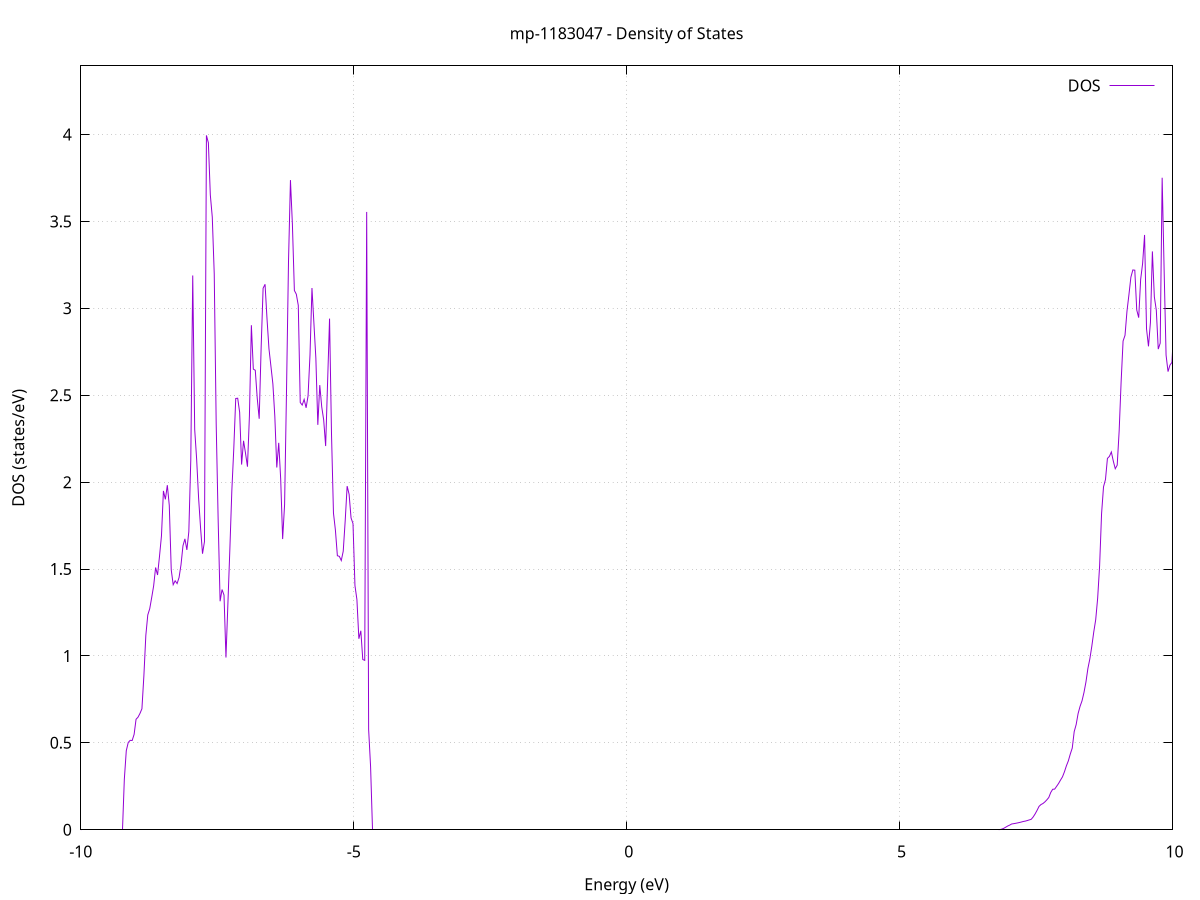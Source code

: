 set title 'mp-1183047 - Density of States'
set xlabel 'Energy (eV)'
set ylabel 'DOS (states/eV)'
set grid
set xrange [-10:10]
set yrange [0:4.395]
set xzeroaxis lt -1
set terminal png size 800,600
set output 'mp-1183047_dos_gnuplot.png'
plot '-' using 1:2 with lines title 'DOS'
-39.601600 0.000000
-39.565800 0.000000
-39.530000 0.000000
-39.494200 0.000000
-39.458400 0.000000
-39.422600 0.000000
-39.386800 0.000000
-39.351000 0.000000
-39.315200 0.000000
-39.279400 0.000000
-39.243600 0.000000
-39.207800 0.000000
-39.171900 0.000000
-39.136100 0.000000
-39.100300 0.000000
-39.064500 0.000000
-39.028700 0.000000
-38.992900 0.000000
-38.957100 0.000000
-38.921300 0.000000
-38.885500 0.000000
-38.849700 0.000000
-38.813900 0.000000
-38.778100 0.000000
-38.742300 0.000000
-38.706500 0.000000
-38.670700 0.000000
-38.634900 0.000000
-38.599100 0.000000
-38.563200 0.000000
-38.527400 0.000000
-38.491600 0.000000
-38.455800 0.000000
-38.420000 0.000000
-38.384200 0.000000
-38.348400 0.000000
-38.312600 0.000000
-38.276800 0.000000
-38.241000 0.000000
-38.205200 0.000000
-38.169400 0.000000
-38.133600 0.000000
-38.097800 0.000000
-38.062000 0.000000
-38.026200 0.000000
-37.990400 0.000000
-37.954500 0.000000
-37.918700 0.000000
-37.882900 0.000000
-37.847100 0.000000
-37.811300 0.000000
-37.775500 0.000000
-37.739700 0.000000
-37.703900 0.000000
-37.668100 0.000000
-37.632300 0.000000
-37.596500 0.000000
-37.560700 0.000000
-37.524900 0.000000
-37.489100 0.000000
-37.453300 0.000000
-37.417500 0.000000
-37.381700 0.000000
-37.345800 0.000000
-37.310000 0.000000
-37.274200 0.000000
-37.238400 0.000000
-37.202600 0.000000
-37.166800 0.000000
-37.131000 0.000000
-37.095200 0.000000
-37.059400 0.000000
-37.023600 0.000000
-36.987800 0.000000
-36.952000 0.000000
-36.916200 0.000000
-36.880400 0.000000
-36.844600 0.000000
-36.808800 0.000000
-36.772900 0.000000
-36.737100 0.000000
-36.701300 0.000000
-36.665500 0.000000
-36.629700 0.000000
-36.593900 0.000000
-36.558100 0.000000
-36.522300 0.000000
-36.486500 0.000000
-36.450700 0.000000
-36.414900 0.000000
-36.379100 0.000000
-36.343300 22.974900
-36.307500 0.000000
-36.271700 0.000000
-36.235900 0.000000
-36.200100 0.000000
-36.164200 0.000000
-36.128400 0.000000
-36.092600 0.000000
-36.056800 0.000000
-36.021000 0.000000
-35.985200 0.000000
-35.949400 0.000000
-35.913600 0.000000
-35.877800 0.000000
-35.842000 0.000000
-35.806200 0.000000
-35.770400 0.000000
-35.734600 0.000000
-35.698800 0.000000
-35.663000 0.000000
-35.627200 0.000000
-35.591400 0.000000
-35.555500 0.000000
-35.519700 0.000000
-35.483900 0.000000
-35.448100 0.000000
-35.412300 0.000000
-35.376500 0.000000
-35.340700 0.000000
-35.304900 0.000000
-35.269100 0.000000
-35.233300 0.000000
-35.197500 0.000000
-35.161700 0.000000
-35.125900 0.000000
-35.090100 0.000000
-35.054300 0.000000
-35.018500 0.000000
-34.982700 0.000000
-34.946800 0.000000
-34.911000 0.000000
-34.875200 0.000000
-34.839400 0.000000
-34.803600 0.000000
-34.767800 0.000000
-34.732000 0.000000
-34.696200 0.000000
-34.660400 0.000000
-34.624600 0.000000
-34.588800 0.000000
-34.553000 0.000000
-34.517200 0.000000
-34.481400 0.000000
-34.445600 0.000000
-34.409800 0.000000
-34.373900 0.000000
-34.338100 0.000000
-34.302300 0.000000
-34.266500 0.000000
-34.230700 0.000000
-34.194900 0.000000
-34.159100 0.000000
-34.123300 0.000000
-34.087500 0.000000
-34.051700 0.000000
-34.015900 0.000000
-33.980100 0.000000
-33.944300 0.000000
-33.908500 0.000000
-33.872700 0.000000
-33.836900 0.000000
-33.801100 0.000000
-33.765200 0.000000
-33.729400 0.000000
-33.693600 0.000000
-33.657800 0.000000
-33.622000 0.000000
-33.586200 0.000000
-33.550400 0.000000
-33.514600 0.000000
-33.478800 0.000000
-33.443000 0.000000
-33.407200 0.000000
-33.371400 0.000000
-33.335600 0.000000
-33.299800 0.000000
-33.264000 0.000000
-33.228200 0.000000
-33.192400 0.000000
-33.156500 0.000000
-33.120700 0.000000
-33.084900 0.000000
-33.049100 0.000000
-33.013300 0.000000
-32.977500 0.000000
-32.941700 0.000000
-32.905900 0.000000
-32.870100 0.000000
-32.834300 0.000000
-32.798500 0.000000
-32.762700 0.000000
-32.726900 0.000000
-32.691100 0.000000
-32.655300 0.000000
-32.619500 0.000000
-32.583700 0.000000
-32.547800 0.000000
-32.512000 0.000000
-32.476200 0.000000
-32.440400 0.000000
-32.404600 0.000000
-32.368800 0.000000
-32.333000 0.000000
-32.297200 0.000000
-32.261400 0.000000
-32.225600 0.000000
-32.189800 0.000000
-32.154000 0.000000
-32.118200 0.000000
-32.082400 0.000000
-32.046600 0.000000
-32.010800 0.000000
-31.975000 0.000000
-31.939100 0.000000
-31.903300 0.000000
-31.867500 0.000000
-31.831700 0.000000
-31.795900 0.000000
-31.760100 0.000000
-31.724300 0.000000
-31.688500 0.000000
-31.652700 0.000000
-31.616900 0.000000
-31.581100 0.160300
-31.545300 0.910600
-31.509500 1.429800
-31.473700 2.117300
-31.437900 2.246400
-31.402100 2.408500
-31.366200 2.649700
-31.330400 2.991600
-31.294600 3.895000
-31.258800 4.502500
-31.223000 2.764500
-31.187200 4.413400
-31.151400 6.471900
-31.115600 12.289700
-31.079800 10.881000
-31.044000 6.267100
-31.008200 4.003600
-30.972400 2.995100
-30.936600 2.558600
-30.900800 2.335600
-30.865000 2.051500
-30.829200 2.116800
-30.793400 1.842100
-30.757500 0.000000
-30.721700 0.000000
-30.685900 0.000000
-30.650100 0.000000
-30.614300 0.000000
-30.578500 0.000000
-30.542700 0.000000
-30.506900 0.000000
-30.471100 0.000000
-30.435300 0.000000
-30.399500 0.000000
-30.363700 0.000000
-30.327900 0.000000
-30.292100 0.000000
-30.256300 0.000000
-30.220500 0.000000
-30.184700 0.000000
-30.148800 0.000000
-30.113000 0.000000
-30.077200 0.000000
-30.041400 0.000000
-30.005600 0.000000
-29.969800 0.000000
-29.934000 0.000000
-29.898200 0.000000
-29.862400 0.000000
-29.826600 0.000000
-29.790800 0.000000
-29.755000 0.000000
-29.719200 0.000000
-29.683400 0.000000
-29.647600 0.000000
-29.611800 0.000000
-29.576000 0.000000
-29.540100 0.000000
-29.504300 0.000000
-29.468500 0.000000
-29.432700 0.000000
-29.396900 0.000000
-29.361100 0.000000
-29.325300 0.000000
-29.289500 0.000000
-29.253700 0.000000
-29.217900 0.000000
-29.182100 0.000000
-29.146300 0.000000
-29.110500 0.000000
-29.074700 0.000000
-29.038900 0.000000
-29.003100 0.000000
-28.967300 0.000000
-28.931400 0.000000
-28.895600 0.000000
-28.859800 0.000000
-28.824000 0.000000
-28.788200 0.000000
-28.752400 0.000000
-28.716600 0.000000
-28.680800 0.000000
-28.645000 0.000000
-28.609200 0.000000
-28.573400 0.000000
-28.537600 0.000000
-28.501800 0.000000
-28.466000 0.000000
-28.430200 0.000000
-28.394400 0.000000
-28.358500 0.000000
-28.322700 0.000000
-28.286900 0.000000
-28.251100 0.000000
-28.215300 0.000000
-28.179500 0.000000
-28.143700 0.000000
-28.107900 0.000000
-28.072100 0.000000
-28.036300 0.000000
-28.000500 0.000000
-27.964700 0.000000
-27.928900 0.000000
-27.893100 0.000000
-27.857300 0.000000
-27.821500 0.000000
-27.785700 0.000000
-27.749800 0.000000
-27.714000 0.000000
-27.678200 0.000000
-27.642400 0.000000
-27.606600 0.000000
-27.570800 0.000000
-27.535000 0.000000
-27.499200 0.000000
-27.463400 0.000000
-27.427600 0.000000
-27.391800 0.000000
-27.356000 0.000000
-27.320200 0.000000
-27.284400 0.000000
-27.248600 0.000000
-27.212800 0.000000
-27.177000 0.000000
-27.141100 0.000000
-27.105300 0.000000
-27.069500 0.000000
-27.033700 0.000000
-26.997900 0.000000
-26.962100 0.000000
-26.926300 0.000000
-26.890500 0.000000
-26.854700 0.000000
-26.818900 0.000000
-26.783100 0.000000
-26.747300 0.000000
-26.711500 0.000000
-26.675700 0.000000
-26.639900 0.000000
-26.604100 0.000000
-26.568300 0.000000
-26.532400 0.000000
-26.496600 0.000000
-26.460800 0.000000
-26.425000 0.000000
-26.389200 0.000000
-26.353400 0.000000
-26.317600 0.000000
-26.281800 0.000000
-26.246000 0.000000
-26.210200 0.000000
-26.174400 0.000000
-26.138600 0.000000
-26.102800 0.000000
-26.067000 0.000000
-26.031200 0.000000
-25.995400 0.000000
-25.959600 0.000000
-25.923700 0.000000
-25.887900 0.000000
-25.852100 0.000000
-25.816300 0.000000
-25.780500 0.000000
-25.744700 0.000000
-25.708900 0.000000
-25.673100 0.000000
-25.637300 0.000000
-25.601500 0.000000
-25.565700 0.000000
-25.529900 0.000000
-25.494100 0.000000
-25.458300 0.000000
-25.422500 0.000000
-25.386700 0.000000
-25.350800 0.000000
-25.315000 0.000000
-25.279200 0.000000
-25.243400 0.000000
-25.207600 0.000000
-25.171800 0.000000
-25.136000 0.000000
-25.100200 0.000000
-25.064400 0.000000
-25.028600 0.000000
-24.992800 0.000000
-24.957000 0.000000
-24.921200 0.000000
-24.885400 0.000000
-24.849600 0.000000
-24.813800 0.000000
-24.778000 0.000000
-24.742100 0.000000
-24.706300 0.000000
-24.670500 0.000000
-24.634700 0.000000
-24.598900 0.000000
-24.563100 0.000000
-24.527300 0.000000
-24.491500 0.000000
-24.455700 0.000000
-24.419900 0.000000
-24.384100 0.000000
-24.348300 0.000000
-24.312500 0.000000
-24.276700 0.000000
-24.240900 0.000000
-24.205100 0.000000
-24.169300 0.000000
-24.133400 0.000000
-24.097600 0.000000
-24.061800 0.000000
-24.026000 0.000000
-23.990200 0.000000
-23.954400 0.000000
-23.918600 0.000000
-23.882800 0.000000
-23.847000 0.000000
-23.811200 0.000000
-23.775400 0.000000
-23.739600 0.000000
-23.703800 0.000000
-23.668000 0.000000
-23.632200 0.000000
-23.596400 0.000000
-23.560600 0.000000
-23.524700 0.000000
-23.488900 0.000000
-23.453100 0.000000
-23.417300 0.000000
-23.381500 0.000000
-23.345700 0.000000
-23.309900 0.000000
-23.274100 0.000000
-23.238300 0.000000
-23.202500 0.000000
-23.166700 0.000000
-23.130900 0.000000
-23.095100 0.000000
-23.059300 0.000000
-23.023500 0.000000
-22.987700 0.000000
-22.951900 0.000000
-22.916000 0.000000
-22.880200 0.000000
-22.844400 0.000000
-22.808600 0.000000
-22.772800 0.000000
-22.737000 0.000000
-22.701200 0.000000
-22.665400 0.000000
-22.629600 0.000000
-22.593800 0.000000
-22.558000 0.000000
-22.522200 0.000000
-22.486400 0.000000
-22.450600 0.000000
-22.414800 0.000000
-22.379000 0.000000
-22.343100 0.000000
-22.307300 0.000000
-22.271500 0.000000
-22.235700 0.000000
-22.199900 0.000000
-22.164100 0.000000
-22.128300 0.000000
-22.092500 0.000000
-22.056700 0.000000
-22.020900 0.000000
-21.985100 0.000000
-21.949300 0.000000
-21.913500 0.000000
-21.877700 0.000000
-21.841900 0.000000
-21.806100 0.000000
-21.770300 0.000000
-21.734400 0.000000
-21.698600 0.000000
-21.662800 0.000000
-21.627000 0.000000
-21.591200 0.000000
-21.555400 0.000000
-21.519600 0.000000
-21.483800 0.000000
-21.448000 0.000000
-21.412200 0.000000
-21.376400 0.000000
-21.340600 0.000000
-21.304800 0.000000
-21.269000 0.000000
-21.233200 0.000000
-21.197400 0.000000
-21.161600 0.000000
-21.125700 0.000000
-21.089900 0.000000
-21.054100 0.000000
-21.018300 0.000000
-20.982500 0.000000
-20.946700 0.000000
-20.910900 0.000000
-20.875100 0.000000
-20.839300 0.000000
-20.803500 0.000000
-20.767700 0.000000
-20.731900 0.000000
-20.696100 0.000000
-20.660300 0.000000
-20.624500 0.000000
-20.588700 0.000000
-20.552900 0.000000
-20.517000 0.000000
-20.481200 0.000000
-20.445400 0.000000
-20.409600 0.000000
-20.373800 0.000000
-20.338000 0.000000
-20.302200 0.000000
-20.266400 0.000000
-20.230600 0.000000
-20.194800 0.000000
-20.159000 0.000000
-20.123200 0.000000
-20.087400 0.000000
-20.051600 0.000000
-20.015800 0.000000
-19.980000 0.000000
-19.944100 0.000000
-19.908300 0.000000
-19.872500 0.000000
-19.836700 0.000000
-19.800900 0.000000
-19.765100 0.000000
-19.729300 0.000000
-19.693500 0.000000
-19.657700 0.000000
-19.621900 0.000000
-19.586100 0.000000
-19.550300 0.000000
-19.514500 0.000000
-19.478700 0.000000
-19.442900 0.000000
-19.407100 0.000000
-19.371300 0.000000
-19.335400 0.000000
-19.299600 0.000000
-19.263800 0.000000
-19.228000 0.000000
-19.192200 0.000000
-19.156400 0.000000
-19.120600 0.000000
-19.084800 0.000000
-19.049000 0.000000
-19.013200 0.000000
-18.977400 0.000000
-18.941600 0.000000
-18.905800 0.000000
-18.870000 0.000000
-18.834200 0.000000
-18.798400 0.000000
-18.762600 0.000000
-18.726700 0.000000
-18.690900 0.000000
-18.655100 0.000000
-18.619300 0.000000
-18.583500 0.000000
-18.547700 0.000000
-18.511900 0.000000
-18.476100 0.000000
-18.440300 0.000000
-18.404500 0.000000
-18.368700 0.000000
-18.332900 0.000000
-18.297100 0.000000
-18.261300 0.000000
-18.225500 0.000000
-18.189700 0.000000
-18.153900 0.000000
-18.118000 0.000000
-18.082200 0.000000
-18.046400 0.000000
-18.010600 0.000000
-17.974800 0.000000
-17.939000 0.000000
-17.903200 0.000000
-17.867400 0.000000
-17.831600 0.000000
-17.795800 0.000000
-17.760000 0.000000
-17.724200 0.000000
-17.688400 0.000000
-17.652600 0.000000
-17.616800 0.000000
-17.581000 0.000000
-17.545200 0.000000
-17.509300 0.000000
-17.473500 0.000000
-17.437700 0.000000
-17.401900 0.000000
-17.366100 0.000000
-17.330300 0.000000
-17.294500 0.000000
-17.258700 0.000000
-17.222900 0.000000
-17.187100 0.000000
-17.151300 0.000000
-17.115500 0.000000
-17.079700 0.000000
-17.043900 0.000000
-17.008100 0.000000
-16.972300 0.000000
-16.936400 0.000000
-16.900600 0.000000
-16.864800 0.000000
-16.829000 0.000000
-16.793200 0.000000
-16.757400 0.000000
-16.721600 0.000000
-16.685800 0.000000
-16.650000 0.000000
-16.614200 0.000000
-16.578400 0.000000
-16.542600 0.000000
-16.506800 0.000000
-16.471000 0.000000
-16.435200 0.000000
-16.399400 0.000000
-16.363600 0.000000
-16.327700 0.000000
-16.291900 0.000000
-16.256100 0.000000
-16.220300 0.000000
-16.184500 0.000000
-16.148700 0.000000
-16.112900 0.000000
-16.077100 0.000000
-16.041300 0.000000
-16.005500 0.000000
-15.969700 0.000000
-15.933900 0.000000
-15.898100 0.000000
-15.862300 0.000000
-15.826500 0.000000
-15.790700 0.000000
-15.754900 0.000000
-15.719000 0.000000
-15.683200 0.000000
-15.647400 0.000000
-15.611600 0.000000
-15.575800 0.000000
-15.540000 0.000000
-15.504200 0.000000
-15.468400 0.000000
-15.432600 0.000000
-15.396800 0.000000
-15.361000 0.000000
-15.325200 0.000000
-15.289400 0.000000
-15.253600 0.000000
-15.217800 0.000000
-15.182000 0.000000
-15.146200 0.000000
-15.110300 0.000000
-15.074500 0.000000
-15.038700 0.000000
-15.002900 0.000000
-14.967100 0.000000
-14.931300 0.000000
-14.895500 0.000000
-14.859700 0.000000
-14.823900 0.000000
-14.788100 1.664800
-14.752300 8.867400
-14.716500 14.701300
-14.680700 22.408900
-14.644900 0.000000
-14.609100 0.000000
-14.573300 45.279900
-14.537500 0.000000
-14.501600 0.000000
-14.465800 0.000000
-14.430000 0.000000
-14.394200 0.000000
-14.358400 0.000000
-14.322600 0.000000
-14.286800 0.000000
-14.251000 0.000000
-14.215200 0.000000
-14.179400 0.000000
-14.143600 0.000000
-14.107800 0.000000
-14.072000 0.000000
-14.036200 0.000000
-14.000400 0.000000
-13.964600 0.000000
-13.928700 0.000000
-13.892900 0.000000
-13.857100 0.000000
-13.821300 0.000000
-13.785500 0.000000
-13.749700 0.000000
-13.713900 0.000000
-13.678100 0.000000
-13.642300 0.000000
-13.606500 0.000000
-13.570700 0.000000
-13.534900 0.000000
-13.499100 0.000000
-13.463300 0.000000
-13.427500 0.000000
-13.391700 0.000000
-13.355900 0.000000
-13.320000 0.000000
-13.284200 0.000000
-13.248400 0.000000
-13.212600 0.000000
-13.176800 0.000000
-13.141000 0.000000
-13.105200 0.000000
-13.069400 0.000000
-13.033600 0.000000
-12.997800 0.000000
-12.962000 0.000000
-12.926200 0.000000
-12.890400 0.000000
-12.854600 0.000000
-12.818800 0.000000
-12.783000 0.000000
-12.747200 0.000000
-12.711300 0.000000
-12.675500 0.000000
-12.639700 0.000000
-12.603900 0.000000
-12.568100 0.000000
-12.532300 0.000000
-12.496500 0.000000
-12.460700 0.000000
-12.424900 0.000000
-12.389100 0.000000
-12.353300 0.000000
-12.317500 0.000000
-12.281700 0.000000
-12.245900 0.000000
-12.210100 0.000000
-12.174300 0.000000
-12.138500 0.000000
-12.102600 0.000000
-12.066800 0.000000
-12.031000 0.000000
-11.995200 0.000000
-11.959400 0.000000
-11.923600 0.000000
-11.887800 0.000000
-11.852000 0.000000
-11.816200 0.000000
-11.780400 0.000000
-11.744600 0.000000
-11.708800 0.000000
-11.673000 0.000000
-11.637200 0.000000
-11.601400 0.000000
-11.565600 0.000000
-11.529800 0.000000
-11.493900 0.000000
-11.458100 0.000000
-11.422300 0.000000
-11.386500 0.000000
-11.350700 0.000000
-11.314900 0.000000
-11.279100 0.000000
-11.243300 0.000000
-11.207500 0.000000
-11.171700 0.000000
-11.135900 0.000000
-11.100100 0.000000
-11.064300 0.000000
-11.028500 0.000000
-10.992700 0.000000
-10.956900 0.000000
-10.921000 0.000000
-10.885200 0.000000
-10.849400 0.000000
-10.813600 0.000000
-10.777800 0.000000
-10.742000 0.000000
-10.706200 0.000000
-10.670400 0.000000
-10.634600 0.000000
-10.598800 0.000000
-10.563000 0.000000
-10.527200 0.000000
-10.491400 0.000000
-10.455600 0.000000
-10.419800 0.000000
-10.384000 0.000000
-10.348200 0.000000
-10.312300 0.000000
-10.276500 0.000000
-10.240700 0.000000
-10.204900 0.000000
-10.169100 0.000000
-10.133300 0.000000
-10.097500 0.000000
-10.061700 0.000000
-10.025900 0.000000
-9.990100 0.000000
-9.954300 0.000000
-9.918500 0.000000
-9.882700 0.000000
-9.846900 0.000000
-9.811100 0.000000
-9.775300 0.000000
-9.739500 0.000000
-9.703600 0.000000
-9.667800 0.000000
-9.632000 0.000000
-9.596200 0.000000
-9.560400 0.000000
-9.524600 0.000000
-9.488800 0.000000
-9.453000 0.000000
-9.417200 0.000000
-9.381400 0.000000
-9.345600 0.000000
-9.309800 0.000000
-9.274000 0.000000
-9.238200 0.000000
-9.202400 0.289900
-9.166600 0.455000
-9.130800 0.502300
-9.094900 0.514600
-9.059100 0.513600
-9.023300 0.548600
-8.987500 0.635900
-8.951700 0.647800
-8.915900 0.669300
-8.880100 0.696100
-8.844300 0.885000
-8.808500 1.118300
-8.772700 1.236100
-8.736900 1.271900
-8.701100 1.336100
-8.665300 1.403400
-8.629500 1.508900
-8.593700 1.465900
-8.557900 1.573600
-8.522100 1.690900
-8.486200 1.949600
-8.450400 1.901100
-8.414600 1.982700
-8.378800 1.865700
-8.343000 1.495500
-8.307200 1.410100
-8.271400 1.432400
-8.235600 1.416600
-8.199800 1.451300
-8.164000 1.525000
-8.128200 1.633900
-8.092400 1.673800
-8.056600 1.610200
-8.020800 1.714700
-7.985000 2.127700
-7.949200 3.189300
-7.913300 2.302900
-7.877500 2.131700
-7.841700 1.908100
-7.805900 1.737600
-7.770100 1.588300
-7.734300 1.657600
-7.698500 3.995100
-7.662700 3.952800
-7.626900 3.652200
-7.591100 3.524500
-7.555300 3.198300
-7.519500 2.334900
-7.483700 1.785400
-7.447900 1.314700
-7.412100 1.382100
-7.376300 1.350400
-7.340500 0.991100
-7.304600 1.304900
-7.268800 1.617100
-7.233000 1.950200
-7.197200 2.192400
-7.161400 2.481400
-7.125600 2.482900
-7.089800 2.402300
-7.054000 2.101100
-7.018200 2.238100
-6.982400 2.167000
-6.946600 2.089000
-6.910800 2.380800
-6.875000 2.902800
-6.839200 2.650200
-6.803400 2.643800
-6.767600 2.483200
-6.731800 2.364800
-6.695900 2.774200
-6.660100 3.115800
-6.624300 3.138500
-6.588500 2.939300
-6.552700 2.767500
-6.516900 2.667400
-6.481100 2.565500
-6.445300 2.378200
-6.409500 2.084300
-6.373700 2.226300
-6.337900 2.018300
-6.302100 1.672700
-6.266300 1.871500
-6.230500 2.540800
-6.194700 3.269800
-6.158900 3.738000
-6.123100 3.481400
-6.087200 3.102800
-6.051400 3.081100
-6.015600 3.017100
-5.979800 2.458400
-5.944000 2.443600
-5.908200 2.476100
-5.872400 2.427700
-5.836600 2.496100
-5.800800 2.732900
-5.765000 3.116800
-5.729200 2.913800
-5.693400 2.712400
-5.657600 2.329500
-5.621800 2.558300
-5.586000 2.433000
-5.550200 2.358100
-5.514400 2.207700
-5.478500 2.575700
-5.442700 2.940900
-5.406900 2.276400
-5.371100 1.822200
-5.335300 1.723500
-5.299500 1.576700
-5.263700 1.573200
-5.227900 1.548900
-5.192100 1.602900
-5.156300 1.776800
-5.120500 1.977200
-5.084700 1.930300
-5.048900 1.794300
-5.013100 1.761500
-4.977300 1.404800
-4.941500 1.324400
-4.905600 1.098900
-4.869800 1.144900
-4.834000 0.979600
-4.798200 0.974700
-4.762400 3.554500
-4.726600 0.576600
-4.690800 0.362200
-4.655000 0.000000
-4.619200 0.000000
-4.583400 0.000000
-4.547600 0.000000
-4.511800 0.000000
-4.476000 0.000000
-4.440200 0.000000
-4.404400 0.000000
-4.368600 0.000000
-4.332800 0.000000
-4.296900 0.000000
-4.261100 0.000000
-4.225300 0.000000
-4.189500 0.000000
-4.153700 0.000000
-4.117900 0.000000
-4.082100 0.000000
-4.046300 0.000000
-4.010500 0.000000
-3.974700 0.000000
-3.938900 0.000000
-3.903100 0.000000
-3.867300 0.000000
-3.831500 0.000000
-3.795700 0.000000
-3.759900 0.000000
-3.724100 0.000000
-3.688200 0.000000
-3.652400 0.000000
-3.616600 0.000000
-3.580800 0.000000
-3.545000 0.000000
-3.509200 0.000000
-3.473400 0.000000
-3.437600 0.000000
-3.401800 0.000000
-3.366000 0.000000
-3.330200 0.000000
-3.294400 0.000000
-3.258600 0.000000
-3.222800 0.000000
-3.187000 0.000000
-3.151200 0.000000
-3.115400 0.000000
-3.079500 0.000000
-3.043700 0.000000
-3.007900 0.000000
-2.972100 0.000000
-2.936300 0.000000
-2.900500 0.000000
-2.864700 0.000000
-2.828900 0.000000
-2.793100 0.000000
-2.757300 0.000000
-2.721500 0.000000
-2.685700 0.000000
-2.649900 0.000000
-2.614100 0.000000
-2.578300 0.000000
-2.542500 0.000000
-2.506600 0.000000
-2.470800 0.000000
-2.435000 0.000000
-2.399200 0.000000
-2.363400 0.000000
-2.327600 0.000000
-2.291800 0.000000
-2.256000 0.000000
-2.220200 0.000000
-2.184400 0.000000
-2.148600 0.000000
-2.112800 0.000000
-2.077000 0.000000
-2.041200 0.000000
-2.005400 0.000000
-1.969600 0.000000
-1.933800 0.000000
-1.897900 0.000000
-1.862100 0.000000
-1.826300 0.000000
-1.790500 0.000000
-1.754700 0.000000
-1.718900 0.000000
-1.683100 0.000000
-1.647300 0.000000
-1.611500 0.000000
-1.575700 0.000000
-1.539900 0.000000
-1.504100 0.000000
-1.468300 0.000000
-1.432500 0.000000
-1.396700 0.000000
-1.360900 0.000000
-1.325100 0.000000
-1.289200 0.000000
-1.253400 0.000000
-1.217600 0.000000
-1.181800 0.000000
-1.146000 0.000000
-1.110200 0.000000
-1.074400 0.000000
-1.038600 0.000000
-1.002800 0.000000
-0.967000 0.000000
-0.931200 0.000000
-0.895400 0.000000
-0.859600 0.000000
-0.823800 0.000000
-0.788000 0.000000
-0.752200 0.000000
-0.716400 0.000000
-0.680500 0.000000
-0.644700 0.000000
-0.608900 0.000000
-0.573100 0.000000
-0.537300 0.000000
-0.501500 0.000000
-0.465700 0.000000
-0.429900 0.000000
-0.394100 0.000000
-0.358300 0.000000
-0.322500 0.000000
-0.286700 0.000000
-0.250900 0.000000
-0.215100 0.000000
-0.179300 0.000000
-0.143500 0.000000
-0.107700 0.000000
-0.071800 0.000000
-0.036000 0.000000
-0.000200 0.000000
0.035600 0.000000
0.071400 0.000000
0.107200 0.000000
0.143000 0.000000
0.178800 0.000000
0.214600 0.000000
0.250400 0.000000
0.286200 0.000000
0.322000 0.000000
0.357800 0.000000
0.393600 0.000000
0.429400 0.000000
0.465200 0.000000
0.501100 0.000000
0.536900 0.000000
0.572700 0.000000
0.608500 0.000000
0.644300 0.000000
0.680100 0.000000
0.715900 0.000000
0.751700 0.000000
0.787500 0.000000
0.823300 0.000000
0.859100 0.000000
0.894900 0.000000
0.930700 0.000000
0.966500 0.000000
1.002300 0.000000
1.038100 0.000000
1.073900 0.000000
1.109800 0.000000
1.145600 0.000000
1.181400 0.000000
1.217200 0.000000
1.253000 0.000000
1.288800 0.000000
1.324600 0.000000
1.360400 0.000000
1.396200 0.000000
1.432000 0.000000
1.467800 0.000000
1.503600 0.000000
1.539400 0.000000
1.575200 0.000000
1.611000 0.000000
1.646800 0.000000
1.682600 0.000000
1.718500 0.000000
1.754300 0.000000
1.790100 0.000000
1.825900 0.000000
1.861700 0.000000
1.897500 0.000000
1.933300 0.000000
1.969100 0.000000
2.004900 0.000000
2.040700 0.000000
2.076500 0.000000
2.112300 0.000000
2.148100 0.000000
2.183900 0.000000
2.219700 0.000000
2.255500 0.000000
2.291300 0.000000
2.327200 0.000000
2.363000 0.000000
2.398800 0.000000
2.434600 0.000000
2.470400 0.000000
2.506200 0.000000
2.542000 0.000000
2.577800 0.000000
2.613600 0.000000
2.649400 0.000000
2.685200 0.000000
2.721000 0.000000
2.756800 0.000000
2.792600 0.000000
2.828400 0.000000
2.864200 0.000000
2.900000 0.000000
2.935900 0.000000
2.971700 0.000000
3.007500 0.000000
3.043300 0.000000
3.079100 0.000000
3.114900 0.000000
3.150700 0.000000
3.186500 0.000000
3.222300 0.000000
3.258100 0.000000
3.293900 0.000000
3.329700 0.000000
3.365500 0.000000
3.401300 0.000000
3.437100 0.000000
3.472900 0.000000
3.508800 0.000000
3.544600 0.000000
3.580400 0.000000
3.616200 0.000000
3.652000 0.000000
3.687800 0.000000
3.723600 0.000000
3.759400 0.000000
3.795200 0.000000
3.831000 0.000000
3.866800 0.000000
3.902600 0.000000
3.938400 0.000000
3.974200 0.000000
4.010000 0.000000
4.045800 0.000000
4.081600 0.000000
4.117500 0.000000
4.153300 0.000000
4.189100 0.000000
4.224900 0.000000
4.260700 0.000000
4.296500 0.000000
4.332300 0.000000
4.368100 0.000000
4.403900 0.000000
4.439700 0.000000
4.475500 0.000000
4.511300 0.000000
4.547100 0.000000
4.582900 0.000000
4.618700 0.000000
4.654500 0.000000
4.690300 0.000000
4.726200 0.000000
4.762000 0.000000
4.797800 0.000000
4.833600 0.000000
4.869400 0.000000
4.905200 0.000000
4.941000 0.000000
4.976800 0.000000
5.012600 0.000000
5.048400 0.000000
5.084200 0.000000
5.120000 0.000000
5.155800 0.000000
5.191600 0.000000
5.227400 0.000000
5.263200 0.000000
5.299000 0.000000
5.334900 0.000000
5.370700 0.000000
5.406500 0.000000
5.442300 0.000000
5.478100 0.000000
5.513900 0.000000
5.549700 0.000000
5.585500 0.000000
5.621300 0.000000
5.657100 0.000000
5.692900 0.000000
5.728700 0.000000
5.764500 0.000000
5.800300 0.000000
5.836100 0.000000
5.871900 0.000000
5.907700 0.000000
5.943600 0.000000
5.979400 0.000000
6.015200 0.000000
6.051000 0.000000
6.086800 0.000000
6.122600 0.000000
6.158400 0.000000
6.194200 0.000000
6.230000 0.000000
6.265800 0.000000
6.301600 0.000000
6.337400 0.000000
6.373200 0.000000
6.409000 0.000000
6.444800 0.000000
6.480600 0.000000
6.516500 0.000000
6.552300 0.000000
6.588100 0.000000
6.623900 0.000000
6.659700 0.000000
6.695500 0.000000
6.731300 0.000000
6.767100 0.000000
6.802900 0.000000
6.838700 0.001100
6.874500 0.004000
6.910300 0.008600
6.946100 0.015100
6.981900 0.021800
7.017700 0.026900
7.053500 0.033300
7.089300 0.035100
7.125200 0.037100
7.161000 0.039400
7.196800 0.041900
7.232600 0.044700
7.268400 0.047900
7.304200 0.049900
7.340000 0.053200
7.375800 0.056700
7.411600 0.060200
7.447400 0.073600
7.483200 0.091200
7.519000 0.111800
7.554800 0.134500
7.590600 0.145200
7.626400 0.151000
7.662200 0.160400
7.698000 0.172200
7.733900 0.185900
7.769700 0.214900
7.805500 0.233000
7.841300 0.234000
7.877100 0.250000
7.912900 0.266400
7.948700 0.286100
7.984500 0.304500
8.020300 0.333500
8.056100 0.367800
8.091900 0.396400
8.127700 0.435900
8.163500 0.470000
8.199300 0.564900
8.235100 0.605200
8.270900 0.669000
8.306700 0.710100
8.342600 0.741900
8.378400 0.789900
8.414200 0.849800
8.450000 0.927800
8.485800 0.983200
8.521600 1.055300
8.557400 1.137600
8.593200 1.208700
8.629000 1.332700
8.664800 1.518900
8.700600 1.818500
8.736400 1.973300
8.772200 2.015200
8.808000 2.136800
8.843800 2.148100
8.879600 2.173600
8.915400 2.121500
8.951300 2.077300
8.987100 2.097800
9.022900 2.295400
9.058700 2.576200
9.094500 2.811800
9.130300 2.844800
9.166100 2.983700
9.201900 3.078500
9.237700 3.179300
9.273500 3.221000
9.309300 3.219500
9.345100 2.990400
9.380900 2.946400
9.416700 3.166700
9.452500 3.257700
9.488300 3.422200
9.524200 2.882000
9.560000 2.781300
9.595800 2.918800
9.631600 3.327700
9.667400 3.065900
9.703200 2.989700
9.739000 2.765500
9.774800 2.799800
9.810600 3.751500
9.846400 3.223100
9.882200 2.731000
9.918000 2.636000
9.953800 2.673800
9.989600 2.688900
10.025400 2.897000
10.061200 3.045100
10.097000 3.380100
10.132900 3.064200
10.168700 2.758100
10.204500 2.557600
10.240300 2.579200
10.276100 2.784900
10.311900 3.274100
10.347700 3.178800
10.383500 3.240300
10.419300 3.433600
10.455100 3.448800
10.490900 3.721300
10.526700 3.894400
10.562500 3.929000
10.598300 3.652100
10.634100 3.245200
10.669900 2.959300
10.705700 3.009000
10.741600 3.006000
10.777400 3.115600
10.813200 3.258200
10.849000 3.175500
10.884800 2.821000
10.920600 2.839600
10.956400 3.368700
10.992200 3.452400
11.028000 3.880600
11.063800 4.461100
11.099600 3.885200
11.135400 3.486700
11.171200 2.975600
11.207000 2.656100
11.242800 2.511000
11.278600 2.948800
11.314400 3.396700
11.350300 3.796300
11.386100 4.372300
11.421900 3.836200
11.457700 3.679200
11.493500 4.522400
11.529300 6.199500
11.565100 4.354200
11.600900 3.446000
11.636700 4.167900
11.672500 4.697900
11.708300 5.270200
11.744100 4.654200
11.779900 5.030000
11.815700 6.648000
11.851500 8.152000
11.887300 8.409000
11.923200 9.106600
11.959000 8.148900
11.994800 8.325600
12.030600 7.746700
12.066400 8.189500
12.102200 7.653400
12.138000 7.564700
12.173800 9.362100
12.209600 10.354000
12.245400 10.833500
12.281200 14.303700
12.317000 14.298200
12.352800 12.337000
12.388600 11.807300
12.424400 7.579500
12.460200 8.646100
12.496000 10.621600
12.531900 11.426200
12.567700 7.623500
12.603500 6.452300
12.639300 6.643800
12.675100 7.995500
12.710900 8.615000
12.746700 6.636600
12.782500 7.217400
12.818300 9.441600
12.854100 9.325100
12.889900 12.103600
12.925700 6.195700
12.961500 7.087100
12.997300 7.979500
13.033100 10.164300
13.068900 8.744500
13.104700 9.347600
13.140600 12.841200
13.176400 13.266800
13.212200 9.774400
13.248000 9.713400
13.283800 12.304000
13.319600 8.488900
13.355400 9.932300
13.391200 8.390900
13.427000 7.024000
13.462800 6.684200
13.498600 6.221700
13.534400 5.246200
13.570200 6.720600
13.606000 5.956400
13.641800 5.302900
13.677600 4.813300
13.713400 4.679800
13.749300 4.943000
13.785100 4.203200
13.820900 4.173600
13.856700 5.356100
13.892500 5.851200
13.928300 4.389200
13.964100 4.125900
13.999900 4.483400
14.035700 4.292800
14.071500 3.500100
14.107300 2.932200
14.143100 2.633300
14.178900 2.567900
14.214700 2.714200
14.250500 2.822700
14.286300 3.026300
14.322100 3.380900
14.358000 3.499300
14.393800 3.425000
14.429600 2.975900
14.465400 2.375300
14.501200 1.803700
14.537000 1.801500
14.572800 2.018700
14.608600 2.299700
14.644400 2.550700
14.680200 2.452600
14.716000 2.387000
14.751800 2.324900
14.787600 2.288100
14.823400 2.298100
14.859200 2.481900
14.895000 2.596500
14.930900 2.803300
14.966700 2.963100
15.002500 2.984000
15.038300 2.208700
15.074100 1.916600
15.109900 2.042800
15.145700 2.135400
15.181500 2.277700
15.217300 2.382700
15.253100 2.535600
15.288900 2.551900
15.324700 2.604900
15.360500 2.456900
15.396300 2.295100
15.432100 2.191300
15.467900 2.121900
15.503700 2.094500
15.539600 2.134000
15.575400 2.117500
15.611200 2.158200
15.647000 2.172900
15.682800 2.144200
15.718600 2.386900
15.754400 2.469900
15.790200 2.560300
15.826000 2.500500
15.861800 2.429300
15.897600 2.400700
15.933400 2.401500
15.969200 2.289800
16.005000 2.135000
16.040800 2.004700
16.076600 2.026400
16.112400 1.877100
16.148300 1.835100
16.184100 1.812700
16.219900 1.791000
16.255700 1.760300
16.291500 1.719000
16.327300 1.701000
16.363100 1.693200
16.398900 1.645700
16.434700 1.561600
16.470500 1.529200
16.506300 1.523700
16.542100 1.565300
16.577900 1.577800
16.613700 1.600200
16.649500 1.639900
16.685300 1.671000
16.721100 1.714100
16.757000 1.746600
16.792800 1.773000
16.828600 1.801600
16.864400 1.795200
16.900200 1.819700
16.936000 1.880000
16.971800 1.610600
17.007600 1.550500
17.043400 1.554500
17.079200 1.588900
17.115000 1.556200
17.150800 1.556100
17.186600 1.678300
17.222400 1.495400
17.258200 1.435900
17.294000 1.426100
17.329800 1.512700
17.365700 1.619700
17.401500 1.786400
17.437300 1.924100
17.473100 1.852300
17.508900 1.739800
17.544700 1.548900
17.580500 1.484200
17.616300 1.529400
17.652100 1.516300
17.687900 1.534800
17.723700 1.483000
17.759500 1.379800
17.795300 1.340700
17.831100 1.338400
17.866900 1.354100
17.902700 1.392100
17.938600 1.462600
17.974400 1.494000
18.010200 1.518000
18.046000 1.527200
18.081800 1.564100
18.117600 1.563000
18.153400 1.532100
18.189200 1.502700
18.225000 1.459000
18.260800 1.380000
18.296600 1.326200
18.332400 1.260900
18.368200 1.207500
18.404000 1.187200
18.439800 1.177300
18.475600 1.171400
18.511400 1.162300
18.547300 1.168200
18.583100 1.206800
18.618900 1.241000
18.654700 1.215100
18.690500 1.168100
18.726300 1.125800
18.762100 1.100600
18.797900 1.084300
18.833700 1.072000
18.869500 1.075200
18.905300 1.092800
18.941100 1.128900
18.976900 1.205400
19.012700 1.238200
19.048500 1.249200
19.084300 1.261600
19.120100 1.337000
19.156000 1.394000
19.191800 1.402900
19.227600 1.399300
19.263400 1.422600
19.299200 1.458300
19.335000 1.478600
19.370800 1.488000
19.406600 1.343500
19.442400 1.272200
19.478200 1.233500
19.514000 1.181800
19.549800 1.147900
19.585600 1.152600
19.621400 1.155200
19.657200 1.161200
19.693000 1.157800
19.728800 1.174800
19.764700 1.195800
19.800500 1.237000
19.836300 1.289800
19.872100 1.311100
19.907900 1.295900
19.943700 1.217600
19.979500 1.173400
20.015300 1.130600
20.051100 1.114000
20.086900 1.162800
20.122700 1.211000
20.158500 1.268800
20.194300 1.326100
20.230100 1.371300
20.265900 1.369500
20.301700 1.378200
20.337500 1.388800
20.373400 1.357300
20.409200 1.313500
20.445000 1.275000
20.480800 1.378500
20.516600 1.440400
20.552400 1.431600
20.588200 1.336000
20.624000 1.261400
20.659800 1.206200
20.695600 1.256000
20.731400 1.250800
20.767200 1.230600
20.803000 1.199200
20.838800 1.223400
20.874600 1.273000
20.910400 1.350900
20.946300 1.406400
20.982100 1.530400
21.017900 1.536100
21.053700 1.408400
21.089500 1.268100
21.125300 1.174100
21.161100 1.104900
21.196900 1.091900
21.232700 1.085800
21.268500 1.077900
21.304300 1.164000
21.340100 1.281000
21.375900 1.328700
21.411700 1.308500
21.447500 1.296100
21.483300 1.318800
21.519100 1.407200
21.555000 1.429000
21.590800 1.325700
21.626600 1.280000
21.662400 1.225900
21.698200 1.213900
21.734000 1.199000
21.769800 1.203700
21.805600 1.151500
21.841400 1.183100
21.877200 1.243000
21.913000 1.310200
21.948800 1.283100
21.984600 1.255000
22.020400 1.320500
22.056200 1.287600
22.092000 1.195800
22.127800 1.126400
22.163700 1.096700
22.199500 1.048900
22.235300 1.015600
22.271100 0.941300
22.306900 0.977100
22.342700 1.003400
22.378500 1.000400
22.414300 1.025700
22.450100 1.007300
22.485900 1.002900
22.521700 1.030500
22.557500 1.106600
22.593300 1.191200
22.629100 1.324300
22.664900 1.456200
22.700700 1.515200
22.736500 1.597700
22.772400 1.695000
22.808200 1.462600
22.844000 1.223800
22.879800 1.182900
22.915600 1.127700
22.951400 1.081700
22.987200 1.046900
23.023000 1.011500
23.058800 0.964800
23.094600 0.925200
23.130400 0.899200
23.166200 0.877400
23.202000 0.845000
23.237800 0.804800
23.273600 0.756500
23.309400 0.710400
23.345200 0.666500
23.381100 0.615000
23.416900 0.574500
23.452700 0.531100
23.488500 0.489600
23.524300 0.443600
23.560100 0.370700
23.595900 0.340500
23.631700 0.404900
23.667500 0.421700
23.703300 0.519800
23.739100 0.501400
23.774900 0.502800
23.810700 0.519300
23.846500 0.536600
23.882300 0.561600
23.918100 0.588200
23.954000 0.623100
23.989800 0.679000
24.025600 0.736100
24.061400 0.790300
24.097200 0.859100
24.133000 0.903500
24.168800 0.942400
24.204600 0.976200
24.240400 1.011600
24.276200 1.030700
24.312000 0.982700
24.347800 0.949900
24.383600 0.951300
24.419400 0.969100
24.455200 0.982100
24.491000 1.000600
24.526800 1.018200
24.562700 0.988500
24.598500 0.943400
24.634300 0.924500
24.670100 0.891300
24.705900 0.846100
24.741700 0.835400
24.777500 0.818700
24.813300 0.776900
24.849100 0.745100
24.884900 0.697600
24.920700 0.702700
24.956500 0.834300
24.992300 1.087400
25.028100 1.272200
25.063900 1.451300
25.099700 1.200500
25.135500 1.097800
25.171400 1.020600
25.207200 0.941300
25.243000 0.917800
25.278800 0.872700
25.314600 0.895000
25.350400 0.969900
25.386200 1.061800
25.422000 1.219300
25.457800 1.271500
25.493600 1.319300
25.529400 1.383800
25.565200 1.484900
25.601000 1.553300
25.636800 1.533600
25.672600 1.498200
25.708400 1.425900
25.744200 1.271700
25.780100 1.264000
25.815900 1.300300
25.851700 1.295400
25.887500 1.274500
25.923300 1.287500
25.959100 1.418600
25.994900 1.452600
26.030700 1.450300
26.066500 1.436900
26.102300 1.371100
26.138100 1.302900
26.173900 1.313000
26.209700 1.396800
26.245500 1.484700
26.281300 1.479400
26.317100 1.375500
26.352900 1.236200
26.388800 1.223100
26.424600 1.220800
26.460400 1.203900
26.496200 1.174200
26.532000 1.152300
26.567800 1.074700
26.603600 0.973200
26.639400 0.950500
26.675200 0.942600
26.711000 0.954700
26.746800 0.953400
26.782600 0.948500
26.818400 0.973600
26.854200 0.981600
26.890000 1.027900
26.925800 1.078700
26.961700 1.107200
26.997500 1.133100
27.033300 1.184100
27.069100 1.193300
27.104900 1.148800
27.140700 1.036900
27.176500 0.951500
27.212300 0.895200
27.248100 0.865700
27.283900 0.866100
27.319700 0.828400
27.355500 0.828500
27.391300 0.853100
27.427100 0.853700
27.462900 0.844600
27.498700 0.809600
27.534500 0.754900
27.570400 0.691800
27.606200 0.629300
27.642000 0.559100
27.677800 0.485700
27.713600 0.421500
27.749400 0.368600
27.785200 0.333700
27.821000 0.305500
27.856800 0.276100
27.892600 0.240100
27.928400 0.198600
27.964200 0.168100
28.000000 0.148800
28.035800 0.125800
28.071600 0.115700
28.107400 0.107600
28.143200 0.101500
28.179100 0.098000
28.214900 0.097000
28.250700 0.094700
28.286500 0.064700
28.322300 0.051000
28.358100 0.044600
28.393900 0.038600
28.429700 0.033000
28.465500 0.027800
28.501300 0.023000
28.537100 0.018500
28.572900 0.014500
28.608700 0.010800
28.644500 0.007600
28.680300 0.004700
28.716100 0.002300
28.751900 0.000200
28.787800 0.000000
28.823600 0.000000
28.859400 0.000000
28.895200 0.000000
28.931000 0.000000
28.966800 0.000000
29.002600 0.000000
29.038400 0.000000
29.074200 0.000000
29.110000 0.000000
29.145800 0.000000
29.181600 0.000000
29.217400 0.000000
29.253200 0.000000
29.289000 0.000000
29.324800 0.000000
29.360700 0.000000
29.396500 0.000000
29.432300 0.000000
29.468100 0.000000
29.503900 0.000000
29.539700 0.000000
29.575500 0.000000
29.611300 0.000000
29.647100 0.000000
29.682900 0.000000
29.718700 0.000000
29.754500 0.000000
29.790300 0.000000
29.826100 0.000000
29.861900 0.000000
29.897700 0.000000
29.933500 0.000000
29.969400 0.000000
30.005200 0.000000
30.041000 0.000000
30.076800 0.000000
30.112600 0.000000
30.148400 0.000000
30.184200 0.000000
30.220000 0.000000
30.255800 0.000000
30.291600 0.000000
30.327400 0.000000
30.363200 0.000000
30.399000 0.000000
30.434800 0.000000
30.470600 0.000000
30.506400 0.000000
30.542200 0.000000
30.578100 0.000000
30.613900 0.000000
30.649700 0.000000
30.685500 0.000000
30.721300 0.000000
30.757100 0.000000
30.792900 0.000000
30.828700 0.000000
30.864500 0.000000
30.900300 0.000000
30.936100 0.000000
30.971900 0.000000
31.007700 0.000000
31.043500 0.000000
31.079300 0.000000
31.115100 0.000000
31.150900 0.000000
31.186800 0.000000
31.222600 0.000000
31.258400 0.000000
31.294200 0.000000
31.330000 0.000000
31.365800 0.000000
31.401600 0.000000
31.437400 0.000000
31.473200 0.000000
31.509000 0.000000
31.544800 0.000000
31.580600 0.000000
31.616400 0.000000
31.652200 0.000000
31.688000 0.000000
31.723800 0.000000
31.759600 0.000000
31.795500 0.000000
31.831300 0.000000
31.867100 0.000000
31.902900 0.000000
31.938700 0.000000
31.974500 0.000000
32.010300 0.000000
e
